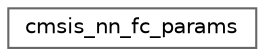 digraph "Graphical Class Hierarchy"
{
 // LATEX_PDF_SIZE
  bgcolor="transparent";
  edge [fontname=Helvetica,fontsize=10,labelfontname=Helvetica,labelfontsize=10];
  node [fontname=Helvetica,fontsize=10,shape=box,height=0.2,width=0.4];
  rankdir="LR";
  Node0 [id="Node000000",label="cmsis_nn_fc_params",height=0.2,width=0.4,color="grey40", fillcolor="white", style="filled",URL="$structcmsis__nn__fc__params.html",tooltip=" "];
}

